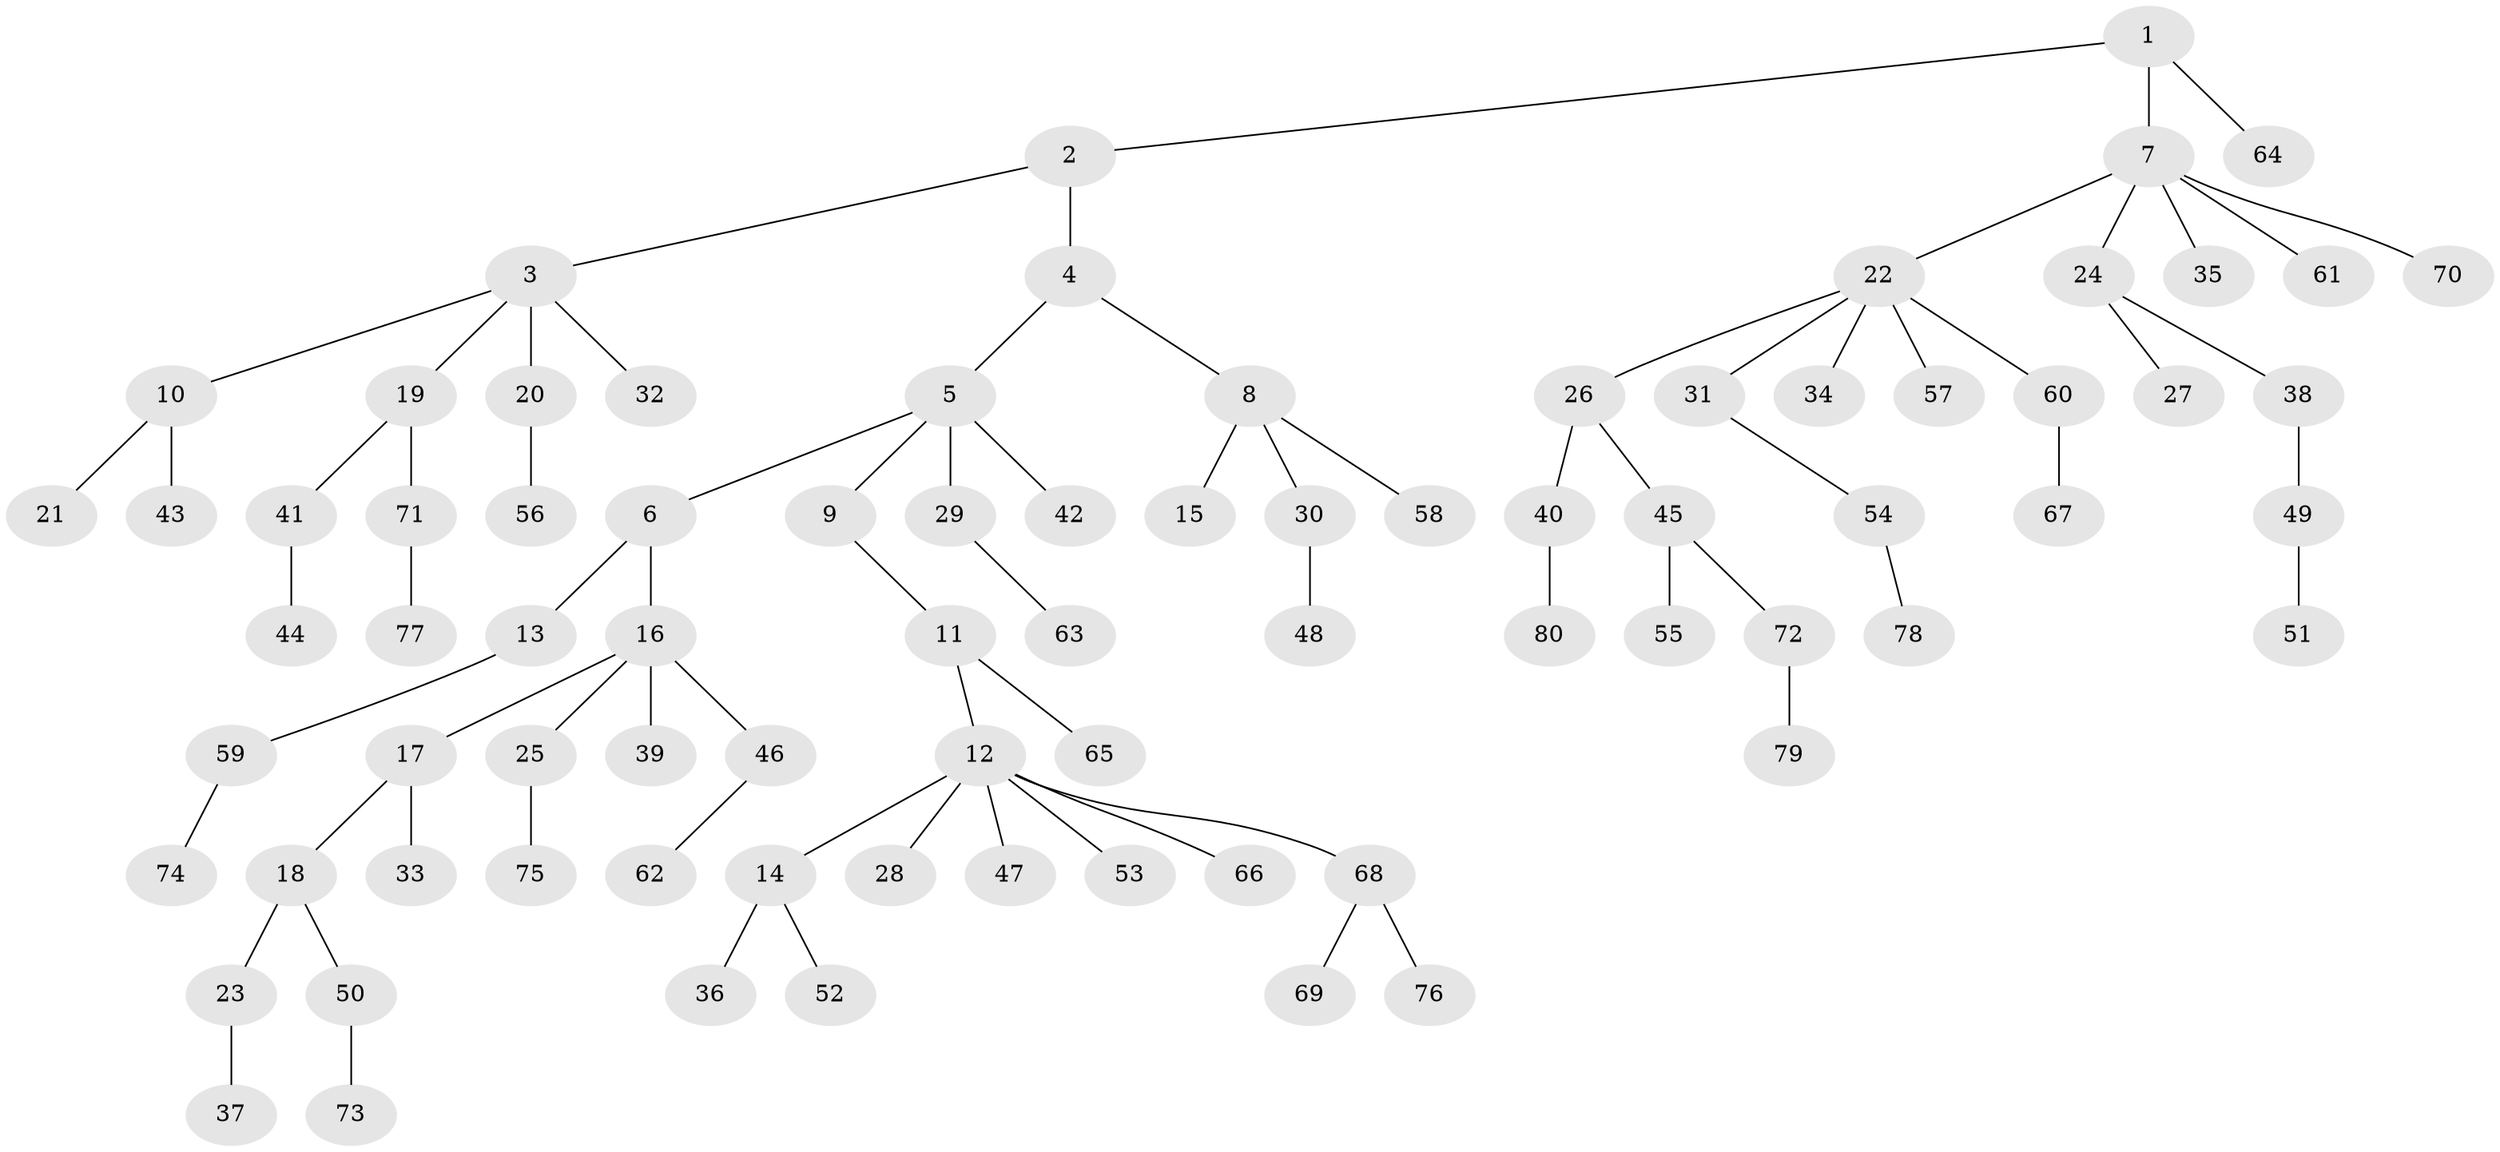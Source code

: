 // Generated by graph-tools (version 1.1) at 2025/37/03/09/25 02:37:07]
// undirected, 80 vertices, 79 edges
graph export_dot {
graph [start="1"]
  node [color=gray90,style=filled];
  1;
  2;
  3;
  4;
  5;
  6;
  7;
  8;
  9;
  10;
  11;
  12;
  13;
  14;
  15;
  16;
  17;
  18;
  19;
  20;
  21;
  22;
  23;
  24;
  25;
  26;
  27;
  28;
  29;
  30;
  31;
  32;
  33;
  34;
  35;
  36;
  37;
  38;
  39;
  40;
  41;
  42;
  43;
  44;
  45;
  46;
  47;
  48;
  49;
  50;
  51;
  52;
  53;
  54;
  55;
  56;
  57;
  58;
  59;
  60;
  61;
  62;
  63;
  64;
  65;
  66;
  67;
  68;
  69;
  70;
  71;
  72;
  73;
  74;
  75;
  76;
  77;
  78;
  79;
  80;
  1 -- 2;
  1 -- 7;
  1 -- 64;
  2 -- 3;
  2 -- 4;
  3 -- 10;
  3 -- 19;
  3 -- 20;
  3 -- 32;
  4 -- 5;
  4 -- 8;
  5 -- 6;
  5 -- 9;
  5 -- 29;
  5 -- 42;
  6 -- 13;
  6 -- 16;
  7 -- 22;
  7 -- 24;
  7 -- 35;
  7 -- 61;
  7 -- 70;
  8 -- 15;
  8 -- 30;
  8 -- 58;
  9 -- 11;
  10 -- 21;
  10 -- 43;
  11 -- 12;
  11 -- 65;
  12 -- 14;
  12 -- 28;
  12 -- 47;
  12 -- 53;
  12 -- 66;
  12 -- 68;
  13 -- 59;
  14 -- 36;
  14 -- 52;
  16 -- 17;
  16 -- 25;
  16 -- 39;
  16 -- 46;
  17 -- 18;
  17 -- 33;
  18 -- 23;
  18 -- 50;
  19 -- 41;
  19 -- 71;
  20 -- 56;
  22 -- 26;
  22 -- 31;
  22 -- 34;
  22 -- 57;
  22 -- 60;
  23 -- 37;
  24 -- 27;
  24 -- 38;
  25 -- 75;
  26 -- 40;
  26 -- 45;
  29 -- 63;
  30 -- 48;
  31 -- 54;
  38 -- 49;
  40 -- 80;
  41 -- 44;
  45 -- 55;
  45 -- 72;
  46 -- 62;
  49 -- 51;
  50 -- 73;
  54 -- 78;
  59 -- 74;
  60 -- 67;
  68 -- 69;
  68 -- 76;
  71 -- 77;
  72 -- 79;
}
